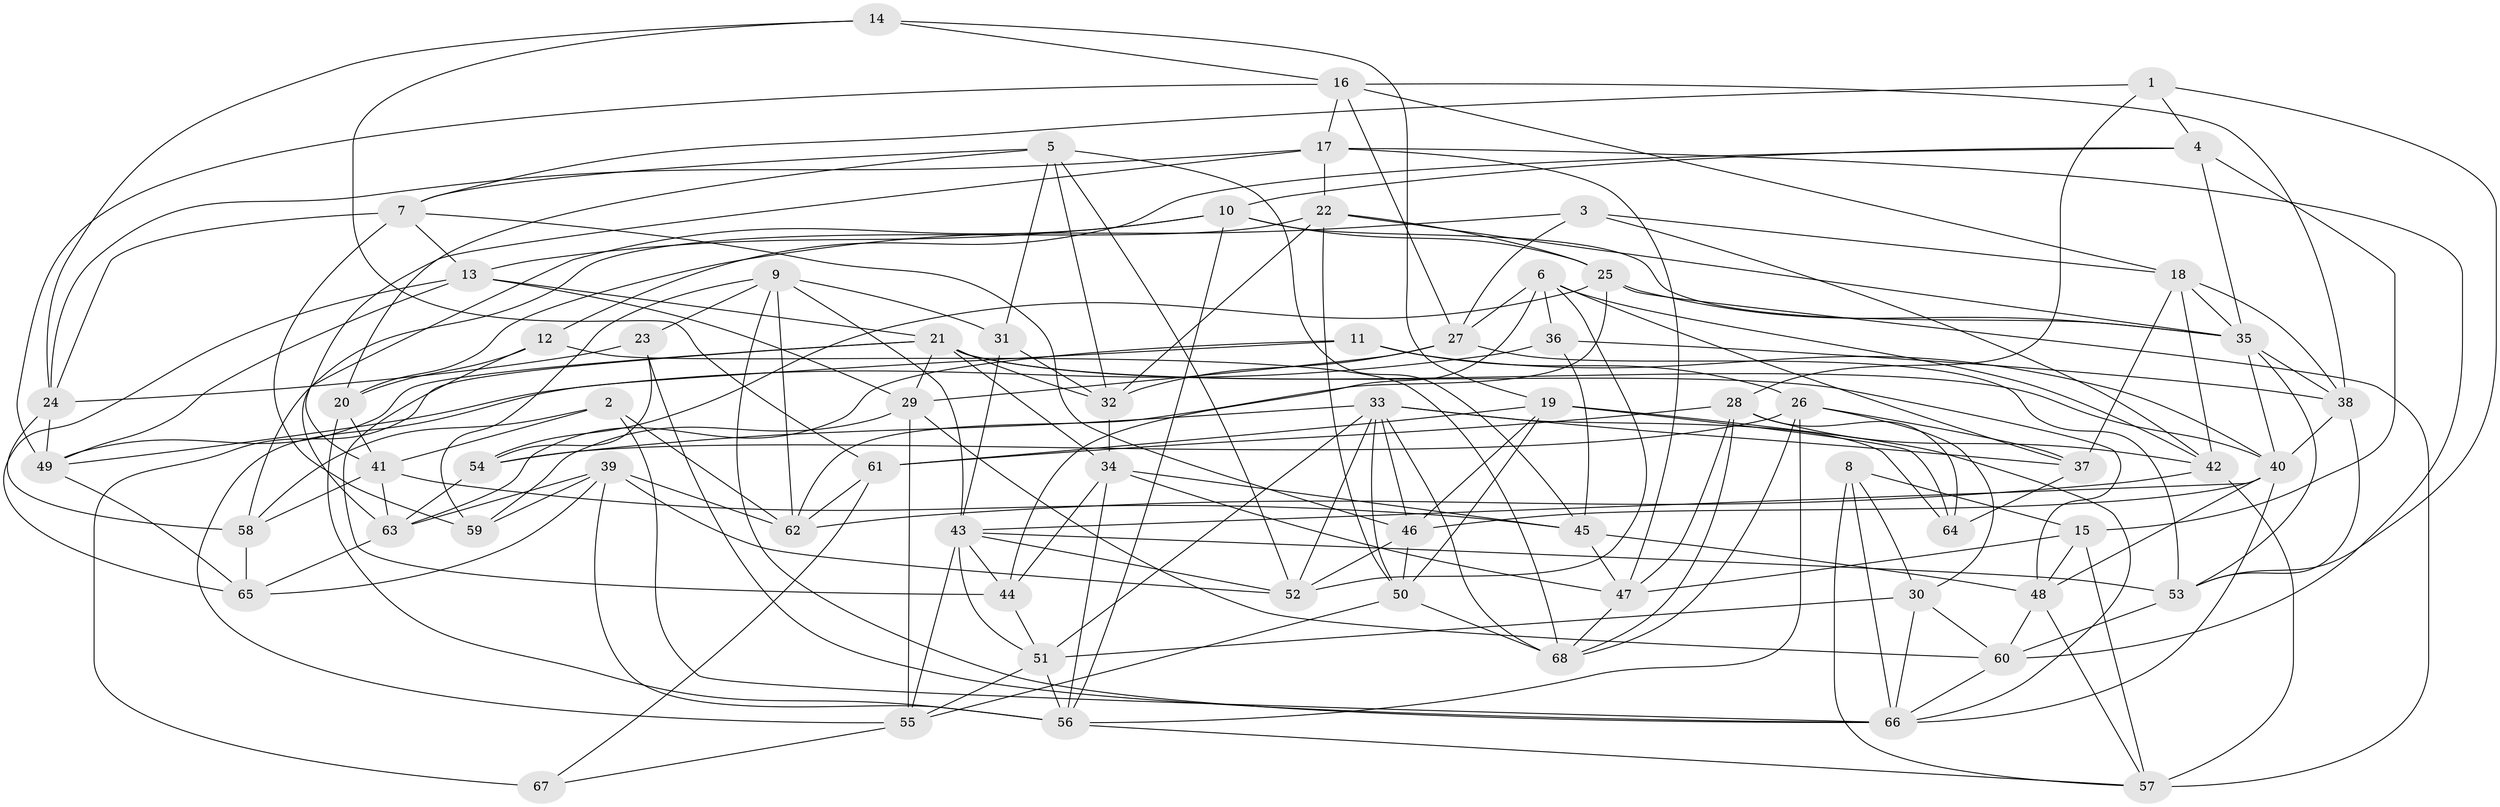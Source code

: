 // original degree distribution, {4: 1.0}
// Generated by graph-tools (version 1.1) at 2025/03/03/09/25 03:03:02]
// undirected, 68 vertices, 192 edges
graph export_dot {
graph [start="1"]
  node [color=gray90,style=filled];
  1;
  2;
  3;
  4;
  5;
  6;
  7;
  8;
  9;
  10;
  11;
  12;
  13;
  14;
  15;
  16;
  17;
  18;
  19;
  20;
  21;
  22;
  23;
  24;
  25;
  26;
  27;
  28;
  29;
  30;
  31;
  32;
  33;
  34;
  35;
  36;
  37;
  38;
  39;
  40;
  41;
  42;
  43;
  44;
  45;
  46;
  47;
  48;
  49;
  50;
  51;
  52;
  53;
  54;
  55;
  56;
  57;
  58;
  59;
  60;
  61;
  62;
  63;
  64;
  65;
  66;
  67;
  68;
  1 -- 4 [weight=1.0];
  1 -- 7 [weight=1.0];
  1 -- 28 [weight=1.0];
  1 -- 53 [weight=1.0];
  2 -- 41 [weight=1.0];
  2 -- 58 [weight=1.0];
  2 -- 62 [weight=1.0];
  2 -- 66 [weight=1.0];
  3 -- 18 [weight=1.0];
  3 -- 20 [weight=1.0];
  3 -- 27 [weight=1.0];
  3 -- 42 [weight=1.0];
  4 -- 10 [weight=1.0];
  4 -- 12 [weight=1.0];
  4 -- 15 [weight=2.0];
  4 -- 35 [weight=1.0];
  5 -- 7 [weight=1.0];
  5 -- 20 [weight=1.0];
  5 -- 31 [weight=1.0];
  5 -- 32 [weight=1.0];
  5 -- 45 [weight=1.0];
  5 -- 52 [weight=1.0];
  6 -- 27 [weight=1.0];
  6 -- 36 [weight=1.0];
  6 -- 37 [weight=1.0];
  6 -- 42 [weight=1.0];
  6 -- 44 [weight=1.0];
  6 -- 52 [weight=1.0];
  7 -- 13 [weight=1.0];
  7 -- 24 [weight=1.0];
  7 -- 46 [weight=1.0];
  7 -- 59 [weight=1.0];
  8 -- 15 [weight=1.0];
  8 -- 30 [weight=1.0];
  8 -- 57 [weight=1.0];
  8 -- 66 [weight=1.0];
  9 -- 23 [weight=1.0];
  9 -- 31 [weight=1.0];
  9 -- 43 [weight=1.0];
  9 -- 59 [weight=1.0];
  9 -- 62 [weight=1.0];
  9 -- 66 [weight=1.0];
  10 -- 13 [weight=1.0];
  10 -- 25 [weight=1.0];
  10 -- 35 [weight=1.0];
  10 -- 56 [weight=1.0];
  10 -- 63 [weight=1.0];
  11 -- 26 [weight=1.0];
  11 -- 40 [weight=1.0];
  11 -- 55 [weight=1.0];
  11 -- 63 [weight=1.0];
  12 -- 20 [weight=1.0];
  12 -- 44 [weight=1.0];
  12 -- 68 [weight=1.0];
  13 -- 21 [weight=1.0];
  13 -- 29 [weight=1.0];
  13 -- 49 [weight=1.0];
  13 -- 65 [weight=1.0];
  14 -- 16 [weight=1.0];
  14 -- 19 [weight=1.0];
  14 -- 24 [weight=1.0];
  14 -- 61 [weight=1.0];
  15 -- 47 [weight=1.0];
  15 -- 48 [weight=1.0];
  15 -- 57 [weight=1.0];
  16 -- 17 [weight=1.0];
  16 -- 18 [weight=1.0];
  16 -- 27 [weight=1.0];
  16 -- 38 [weight=1.0];
  16 -- 49 [weight=1.0];
  17 -- 22 [weight=1.0];
  17 -- 24 [weight=1.0];
  17 -- 41 [weight=1.0];
  17 -- 47 [weight=1.0];
  17 -- 60 [weight=1.0];
  18 -- 35 [weight=1.0];
  18 -- 37 [weight=1.0];
  18 -- 38 [weight=1.0];
  18 -- 42 [weight=1.0];
  19 -- 46 [weight=1.0];
  19 -- 50 [weight=1.0];
  19 -- 61 [weight=1.0];
  19 -- 64 [weight=1.0];
  19 -- 66 [weight=1.0];
  20 -- 41 [weight=1.0];
  20 -- 56 [weight=2.0];
  21 -- 29 [weight=1.0];
  21 -- 32 [weight=1.0];
  21 -- 34 [weight=1.0];
  21 -- 40 [weight=1.0];
  21 -- 48 [weight=1.0];
  21 -- 49 [weight=1.0];
  21 -- 67 [weight=1.0];
  22 -- 25 [weight=1.0];
  22 -- 32 [weight=1.0];
  22 -- 35 [weight=1.0];
  22 -- 50 [weight=1.0];
  22 -- 58 [weight=1.0];
  23 -- 24 [weight=1.0];
  23 -- 54 [weight=1.0];
  23 -- 66 [weight=1.0];
  24 -- 49 [weight=1.0];
  24 -- 58 [weight=1.0];
  25 -- 35 [weight=1.0];
  25 -- 54 [weight=1.0];
  25 -- 57 [weight=1.0];
  25 -- 62 [weight=1.0];
  26 -- 30 [weight=1.0];
  26 -- 37 [weight=1.0];
  26 -- 54 [weight=1.0];
  26 -- 56 [weight=1.0];
  26 -- 68 [weight=1.0];
  27 -- 29 [weight=1.0];
  27 -- 32 [weight=1.0];
  27 -- 53 [weight=1.0];
  28 -- 42 [weight=1.0];
  28 -- 47 [weight=1.0];
  28 -- 61 [weight=1.0];
  28 -- 64 [weight=1.0];
  28 -- 68 [weight=1.0];
  29 -- 55 [weight=1.0];
  29 -- 59 [weight=1.0];
  29 -- 60 [weight=1.0];
  30 -- 51 [weight=2.0];
  30 -- 60 [weight=1.0];
  30 -- 66 [weight=1.0];
  31 -- 32 [weight=1.0];
  31 -- 43 [weight=1.0];
  32 -- 34 [weight=1.0];
  33 -- 37 [weight=1.0];
  33 -- 46 [weight=1.0];
  33 -- 50 [weight=1.0];
  33 -- 51 [weight=1.0];
  33 -- 52 [weight=1.0];
  33 -- 54 [weight=2.0];
  33 -- 64 [weight=2.0];
  33 -- 68 [weight=1.0];
  34 -- 44 [weight=1.0];
  34 -- 45 [weight=1.0];
  34 -- 47 [weight=1.0];
  34 -- 56 [weight=1.0];
  35 -- 38 [weight=1.0];
  35 -- 40 [weight=1.0];
  35 -- 53 [weight=1.0];
  36 -- 38 [weight=1.0];
  36 -- 45 [weight=1.0];
  36 -- 49 [weight=1.0];
  37 -- 64 [weight=2.0];
  38 -- 40 [weight=1.0];
  38 -- 53 [weight=1.0];
  39 -- 52 [weight=1.0];
  39 -- 56 [weight=1.0];
  39 -- 59 [weight=1.0];
  39 -- 62 [weight=1.0];
  39 -- 63 [weight=1.0];
  39 -- 65 [weight=1.0];
  40 -- 43 [weight=1.0];
  40 -- 46 [weight=1.0];
  40 -- 48 [weight=1.0];
  40 -- 66 [weight=1.0];
  41 -- 45 [weight=1.0];
  41 -- 58 [weight=1.0];
  41 -- 63 [weight=1.0];
  42 -- 57 [weight=1.0];
  42 -- 62 [weight=1.0];
  43 -- 44 [weight=1.0];
  43 -- 51 [weight=1.0];
  43 -- 52 [weight=1.0];
  43 -- 53 [weight=1.0];
  43 -- 55 [weight=1.0];
  44 -- 51 [weight=2.0];
  45 -- 47 [weight=1.0];
  45 -- 48 [weight=1.0];
  46 -- 50 [weight=1.0];
  46 -- 52 [weight=1.0];
  47 -- 68 [weight=1.0];
  48 -- 57 [weight=1.0];
  48 -- 60 [weight=1.0];
  49 -- 65 [weight=1.0];
  50 -- 55 [weight=1.0];
  50 -- 68 [weight=1.0];
  51 -- 55 [weight=1.0];
  51 -- 56 [weight=1.0];
  53 -- 60 [weight=1.0];
  54 -- 63 [weight=1.0];
  55 -- 67 [weight=1.0];
  56 -- 57 [weight=1.0];
  58 -- 65 [weight=2.0];
  60 -- 66 [weight=1.0];
  61 -- 62 [weight=1.0];
  61 -- 67 [weight=2.0];
  63 -- 65 [weight=1.0];
}
